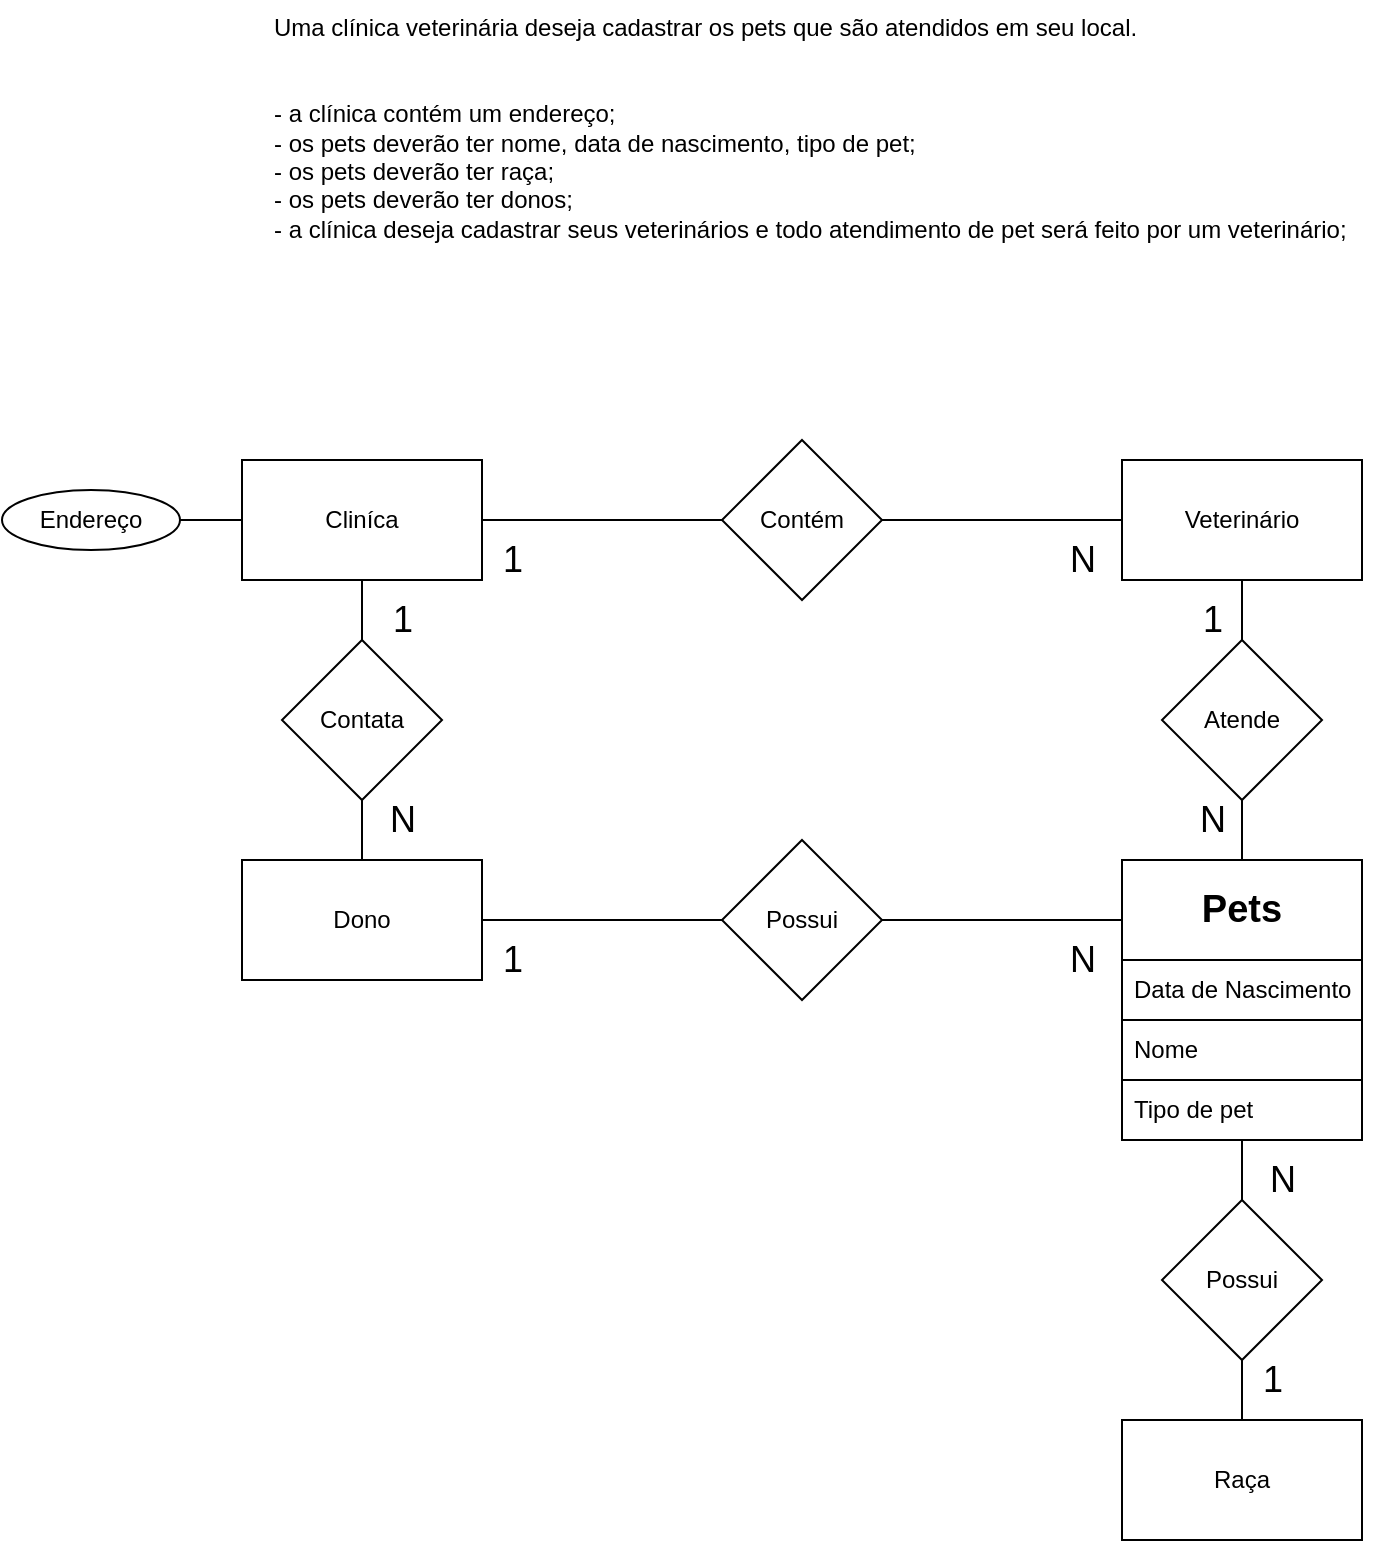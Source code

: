 <mxfile version="21.6.5" type="device">
  <diagram name="Página-1" id="5r7fJWz8R7R52uC5m7e9">
    <mxGraphModel dx="1050" dy="523" grid="1" gridSize="10" guides="1" tooltips="1" connect="1" arrows="1" fold="1" page="1" pageScale="1" pageWidth="827" pageHeight="1169" math="0" shadow="0">
      <root>
        <mxCell id="0" />
        <mxCell id="1" parent="0" />
        <mxCell id="o0UoRLenyrjVoCOPFUuR-1" value="Uma clínica veterinária deseja cadastrar os pets que são atendidos em seu local.&#xa;&#xa;&#xa;- a clínica contém um endereço;&#xa;- os pets deverão ter nome, data de nascimento, tipo de pet;&#xa;- os pets deverão ter raça;&#xa;- os pets deverão ter donos;&#xa;- a clínica deseja cadastrar seus veterinários e todo atendimento de pet será feito por um veterinário;" style="text;whiteSpace=wrap;" vertex="1" parent="1">
          <mxGeometry x="134" y="30" width="560" height="150" as="geometry" />
        </mxCell>
        <mxCell id="o0UoRLenyrjVoCOPFUuR-16" style="edgeStyle=orthogonalEdgeStyle;rounded=0;orthogonalLoop=1;jettySize=auto;html=1;endArrow=none;endFill=0;" edge="1" parent="1" source="o0UoRLenyrjVoCOPFUuR-2" target="o0UoRLenyrjVoCOPFUuR-7">
          <mxGeometry relative="1" as="geometry" />
        </mxCell>
        <mxCell id="o0UoRLenyrjVoCOPFUuR-76" style="edgeStyle=orthogonalEdgeStyle;rounded=0;orthogonalLoop=1;jettySize=auto;html=1;endArrow=none;endFill=0;" edge="1" parent="1" source="o0UoRLenyrjVoCOPFUuR-2">
          <mxGeometry relative="1" as="geometry">
            <mxPoint x="80" y="290" as="targetPoint" />
          </mxGeometry>
        </mxCell>
        <mxCell id="o0UoRLenyrjVoCOPFUuR-2" value="Cliníca" style="rounded=0;whiteSpace=wrap;html=1;" vertex="1" parent="1">
          <mxGeometry x="120" y="260" width="120" height="60" as="geometry" />
        </mxCell>
        <mxCell id="o0UoRLenyrjVoCOPFUuR-12" style="edgeStyle=orthogonalEdgeStyle;rounded=0;orthogonalLoop=1;jettySize=auto;html=1;entryX=0.5;entryY=1;entryDx=0;entryDy=0;endArrow=none;endFill=0;" edge="1" parent="1" target="o0UoRLenyrjVoCOPFUuR-8">
          <mxGeometry relative="1" as="geometry">
            <mxPoint x="620" y="460" as="sourcePoint" />
          </mxGeometry>
        </mxCell>
        <mxCell id="o0UoRLenyrjVoCOPFUuR-14" style="edgeStyle=orthogonalEdgeStyle;rounded=0;orthogonalLoop=1;jettySize=auto;html=1;endArrow=none;endFill=0;" edge="1" parent="1" source="o0UoRLenyrjVoCOPFUuR-4" target="o0UoRLenyrjVoCOPFUuR-6">
          <mxGeometry relative="1" as="geometry" />
        </mxCell>
        <mxCell id="o0UoRLenyrjVoCOPFUuR-4" value="Veterinário" style="rounded=0;whiteSpace=wrap;html=1;" vertex="1" parent="1">
          <mxGeometry x="560" y="260" width="120" height="60" as="geometry" />
        </mxCell>
        <mxCell id="o0UoRLenyrjVoCOPFUuR-10" style="edgeStyle=orthogonalEdgeStyle;rounded=0;orthogonalLoop=1;jettySize=auto;html=1;entryX=0;entryY=0.5;entryDx=0;entryDy=0;endArrow=none;endFill=0;" edge="1" parent="1" source="o0UoRLenyrjVoCOPFUuR-5" target="o0UoRLenyrjVoCOPFUuR-9">
          <mxGeometry relative="1" as="geometry" />
        </mxCell>
        <mxCell id="o0UoRLenyrjVoCOPFUuR-17" style="edgeStyle=orthogonalEdgeStyle;rounded=0;orthogonalLoop=1;jettySize=auto;html=1;endArrow=none;endFill=0;" edge="1" parent="1" source="o0UoRLenyrjVoCOPFUuR-5" target="o0UoRLenyrjVoCOPFUuR-7">
          <mxGeometry relative="1" as="geometry" />
        </mxCell>
        <mxCell id="o0UoRLenyrjVoCOPFUuR-5" value="Dono" style="rounded=0;whiteSpace=wrap;html=1;" vertex="1" parent="1">
          <mxGeometry x="120" y="460" width="120" height="60" as="geometry" />
        </mxCell>
        <mxCell id="o0UoRLenyrjVoCOPFUuR-15" style="edgeStyle=orthogonalEdgeStyle;rounded=0;orthogonalLoop=1;jettySize=auto;html=1;endArrow=none;endFill=0;" edge="1" parent="1" source="o0UoRLenyrjVoCOPFUuR-6" target="o0UoRLenyrjVoCOPFUuR-2">
          <mxGeometry relative="1" as="geometry" />
        </mxCell>
        <mxCell id="o0UoRLenyrjVoCOPFUuR-6" value="Contém" style="rhombus;whiteSpace=wrap;html=1;" vertex="1" parent="1">
          <mxGeometry x="360" y="250" width="80" height="80" as="geometry" />
        </mxCell>
        <mxCell id="o0UoRLenyrjVoCOPFUuR-7" value="Contata" style="rhombus;whiteSpace=wrap;html=1;" vertex="1" parent="1">
          <mxGeometry x="140" y="350" width="80" height="80" as="geometry" />
        </mxCell>
        <mxCell id="o0UoRLenyrjVoCOPFUuR-13" style="edgeStyle=orthogonalEdgeStyle;rounded=0;orthogonalLoop=1;jettySize=auto;html=1;endArrow=none;endFill=0;" edge="1" parent="1" source="o0UoRLenyrjVoCOPFUuR-8" target="o0UoRLenyrjVoCOPFUuR-4">
          <mxGeometry relative="1" as="geometry" />
        </mxCell>
        <mxCell id="o0UoRLenyrjVoCOPFUuR-8" value="Atende" style="rhombus;whiteSpace=wrap;html=1;" vertex="1" parent="1">
          <mxGeometry x="580" y="350" width="80" height="80" as="geometry" />
        </mxCell>
        <mxCell id="o0UoRLenyrjVoCOPFUuR-11" style="edgeStyle=orthogonalEdgeStyle;rounded=0;orthogonalLoop=1;jettySize=auto;html=1;exitX=1;exitY=0.5;exitDx=0;exitDy=0;endArrow=none;endFill=0;" edge="1" parent="1" source="o0UoRLenyrjVoCOPFUuR-9">
          <mxGeometry relative="1" as="geometry">
            <mxPoint x="560" y="490" as="targetPoint" />
          </mxGeometry>
        </mxCell>
        <mxCell id="o0UoRLenyrjVoCOPFUuR-9" value="Possui" style="rhombus;whiteSpace=wrap;html=1;" vertex="1" parent="1">
          <mxGeometry x="360" y="450" width="80" height="80" as="geometry" />
        </mxCell>
        <mxCell id="o0UoRLenyrjVoCOPFUuR-18" value="N" style="text;html=1;align=center;verticalAlign=middle;resizable=0;points=[];autosize=1;strokeColor=none;fillColor=none;fontSize=18;" vertex="1" parent="1">
          <mxGeometry x="520" y="490" width="40" height="40" as="geometry" />
        </mxCell>
        <mxCell id="o0UoRLenyrjVoCOPFUuR-19" value="N" style="text;html=1;align=center;verticalAlign=middle;resizable=0;points=[];autosize=1;strokeColor=none;fillColor=none;fontSize=18;" vertex="1" parent="1">
          <mxGeometry x="520" y="290" width="40" height="40" as="geometry" />
        </mxCell>
        <mxCell id="o0UoRLenyrjVoCOPFUuR-20" value="N" style="text;html=1;align=center;verticalAlign=middle;resizable=0;points=[];autosize=1;strokeColor=none;fillColor=none;fontSize=18;" vertex="1" parent="1">
          <mxGeometry x="180" y="420" width="40" height="40" as="geometry" />
        </mxCell>
        <mxCell id="o0UoRLenyrjVoCOPFUuR-21" value="1" style="text;html=1;align=center;verticalAlign=middle;resizable=0;points=[];autosize=1;strokeColor=none;fillColor=none;fontSize=18;" vertex="1" parent="1">
          <mxGeometry x="185" y="320" width="30" height="40" as="geometry" />
        </mxCell>
        <mxCell id="o0UoRLenyrjVoCOPFUuR-22" value="1" style="text;html=1;align=center;verticalAlign=middle;resizable=0;points=[];autosize=1;strokeColor=none;fillColor=none;fontSize=18;" vertex="1" parent="1">
          <mxGeometry x="240" y="290" width="30" height="40" as="geometry" />
        </mxCell>
        <mxCell id="o0UoRLenyrjVoCOPFUuR-23" value="1" style="text;html=1;align=center;verticalAlign=middle;resizable=0;points=[];autosize=1;strokeColor=none;fillColor=none;fontSize=18;" vertex="1" parent="1">
          <mxGeometry x="590" y="320" width="30" height="40" as="geometry" />
        </mxCell>
        <mxCell id="o0UoRLenyrjVoCOPFUuR-24" value="N" style="text;html=1;align=center;verticalAlign=middle;resizable=0;points=[];autosize=1;strokeColor=none;fillColor=none;fontSize=18;" vertex="1" parent="1">
          <mxGeometry x="585" y="420" width="40" height="40" as="geometry" />
        </mxCell>
        <mxCell id="o0UoRLenyrjVoCOPFUuR-25" value="1" style="text;html=1;align=center;verticalAlign=middle;resizable=0;points=[];autosize=1;strokeColor=none;fillColor=none;fontSize=18;" vertex="1" parent="1">
          <mxGeometry x="240" y="490" width="30" height="40" as="geometry" />
        </mxCell>
        <mxCell id="o0UoRLenyrjVoCOPFUuR-62" value="&lt;font style=&quot;font-size: 19px;&quot;&gt;&lt;b&gt;Pets&lt;/b&gt;&lt;/font&gt;" style="swimlane;fontStyle=0;childLayout=stackLayout;horizontal=1;startSize=50;horizontalStack=0;resizeParent=1;resizeParentMax=0;resizeLast=0;collapsible=1;marginBottom=0;whiteSpace=wrap;html=1;" vertex="1" parent="1">
          <mxGeometry x="560" y="460" width="120" height="140" as="geometry" />
        </mxCell>
        <mxCell id="o0UoRLenyrjVoCOPFUuR-63" value="Data de Nascimento" style="text;strokeColor=default;fillColor=none;align=left;verticalAlign=middle;spacingLeft=4;spacingRight=4;overflow=hidden;points=[[0,0.5],[1,0.5]];portConstraint=eastwest;rotatable=0;whiteSpace=wrap;html=1;" vertex="1" parent="o0UoRLenyrjVoCOPFUuR-62">
          <mxGeometry y="50" width="120" height="30" as="geometry" />
        </mxCell>
        <mxCell id="o0UoRLenyrjVoCOPFUuR-64" value="Nome" style="text;strokeColor=default;fillColor=none;align=left;verticalAlign=middle;spacingLeft=4;spacingRight=4;overflow=hidden;points=[[0,0.5],[1,0.5]];portConstraint=eastwest;rotatable=0;whiteSpace=wrap;html=1;" vertex="1" parent="o0UoRLenyrjVoCOPFUuR-62">
          <mxGeometry y="80" width="120" height="30" as="geometry" />
        </mxCell>
        <mxCell id="o0UoRLenyrjVoCOPFUuR-65" value="Tipo de pet" style="text;strokeColor=default;fillColor=none;align=left;verticalAlign=middle;spacingLeft=4;spacingRight=4;overflow=hidden;points=[[0,0.5],[1,0.5]];portConstraint=eastwest;rotatable=0;whiteSpace=wrap;html=1;" vertex="1" parent="o0UoRLenyrjVoCOPFUuR-62">
          <mxGeometry y="110" width="120" height="30" as="geometry" />
        </mxCell>
        <mxCell id="o0UoRLenyrjVoCOPFUuR-69" style="edgeStyle=orthogonalEdgeStyle;rounded=0;orthogonalLoop=1;jettySize=auto;html=1;endArrow=none;endFill=0;" edge="1" parent="1" source="o0UoRLenyrjVoCOPFUuR-67" target="o0UoRLenyrjVoCOPFUuR-68">
          <mxGeometry relative="1" as="geometry" />
        </mxCell>
        <mxCell id="o0UoRLenyrjVoCOPFUuR-67" value="Raça" style="rounded=0;whiteSpace=wrap;html=1;" vertex="1" parent="1">
          <mxGeometry x="560" y="740" width="120" height="60" as="geometry" />
        </mxCell>
        <mxCell id="o0UoRLenyrjVoCOPFUuR-68" value="Possui" style="rhombus;whiteSpace=wrap;html=1;" vertex="1" parent="1">
          <mxGeometry x="580" y="630" width="80" height="80" as="geometry" />
        </mxCell>
        <mxCell id="o0UoRLenyrjVoCOPFUuR-71" style="edgeStyle=orthogonalEdgeStyle;rounded=0;orthogonalLoop=1;jettySize=auto;html=1;endArrow=none;endFill=0;" edge="1" parent="1" source="o0UoRLenyrjVoCOPFUuR-65" target="o0UoRLenyrjVoCOPFUuR-68">
          <mxGeometry relative="1" as="geometry">
            <Array as="points">
              <mxPoint x="620" y="620" />
              <mxPoint x="620" y="620" />
            </Array>
          </mxGeometry>
        </mxCell>
        <mxCell id="o0UoRLenyrjVoCOPFUuR-74" value="N" style="text;html=1;align=center;verticalAlign=middle;resizable=0;points=[];autosize=1;strokeColor=none;fillColor=none;fontSize=18;" vertex="1" parent="1">
          <mxGeometry x="620" y="600" width="40" height="40" as="geometry" />
        </mxCell>
        <mxCell id="o0UoRLenyrjVoCOPFUuR-75" value="1" style="text;html=1;align=center;verticalAlign=middle;resizable=0;points=[];autosize=1;strokeColor=none;fillColor=none;fontSize=18;" vertex="1" parent="1">
          <mxGeometry x="620" y="700" width="30" height="40" as="geometry" />
        </mxCell>
        <mxCell id="o0UoRLenyrjVoCOPFUuR-77" value="Endereço" style="ellipse;whiteSpace=wrap;html=1;" vertex="1" parent="1">
          <mxGeometry y="275" width="89" height="30" as="geometry" />
        </mxCell>
      </root>
    </mxGraphModel>
  </diagram>
</mxfile>
